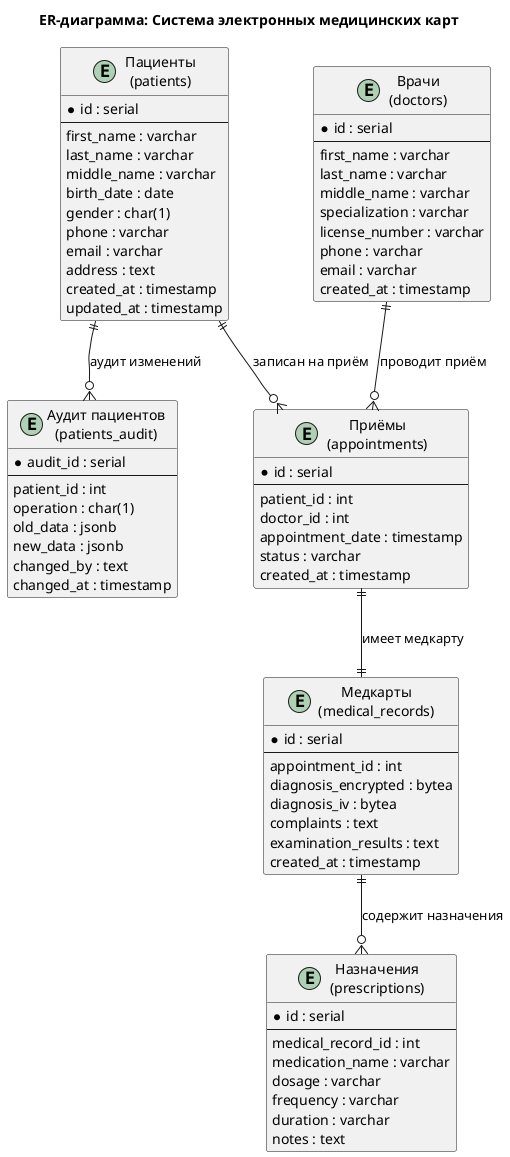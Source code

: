 @startuml
title ER-диаграмма: Система электронных медицинских карт

entity "Пациенты\n(patients)" as patients {
  * id : serial
  --
  first_name : varchar
  last_name : varchar
  middle_name : varchar
  birth_date : date
  gender : char(1)
  phone : varchar
  email : varchar
  address : text
  created_at : timestamp
  updated_at : timestamp
}

entity "Врачи\n(doctors)" as doctors {
  * id : serial
  --
  first_name : varchar
  last_name : varchar
  middle_name : varchar
  specialization : varchar
  license_number : varchar
  phone : varchar
  email : varchar
  created_at : timestamp
}

entity "Приёмы\n(appointments)" as appointments {
  * id : serial
  --
  patient_id : int
  doctor_id : int
  appointment_date : timestamp
  status : varchar
  created_at : timestamp
}

entity "Медкарты\n(medical_records)" as records {
  * id : serial
  --
  appointment_id : int
  diagnosis_encrypted : bytea
  diagnosis_iv : bytea
  complaints : text
  examination_results : text
  created_at : timestamp
}

entity "Назначения\n(prescriptions)" as prescriptions {
  * id : serial
  --
  medical_record_id : int
  medication_name : varchar
  dosage : varchar
  frequency : varchar
  duration : varchar
  notes : text
}

entity "Аудит пациентов\n(patients_audit)" as audit {
  * audit_id : serial
  --
  patient_id : int
  operation : char(1)
  old_data : jsonb
  new_data : jsonb
  changed_by : text
  changed_at : timestamp
}

' ───── СВЯЗИ ─────

patients ||--o{ appointments : "записан на приём"
doctors  ||--o{ appointments : "проводит приём"
appointments ||--|| records : "имеет медкарту"
records ||--o{ prescriptions : "содержит назначения"
patients ||--o{ audit : "аудит изменений"

@enduml
